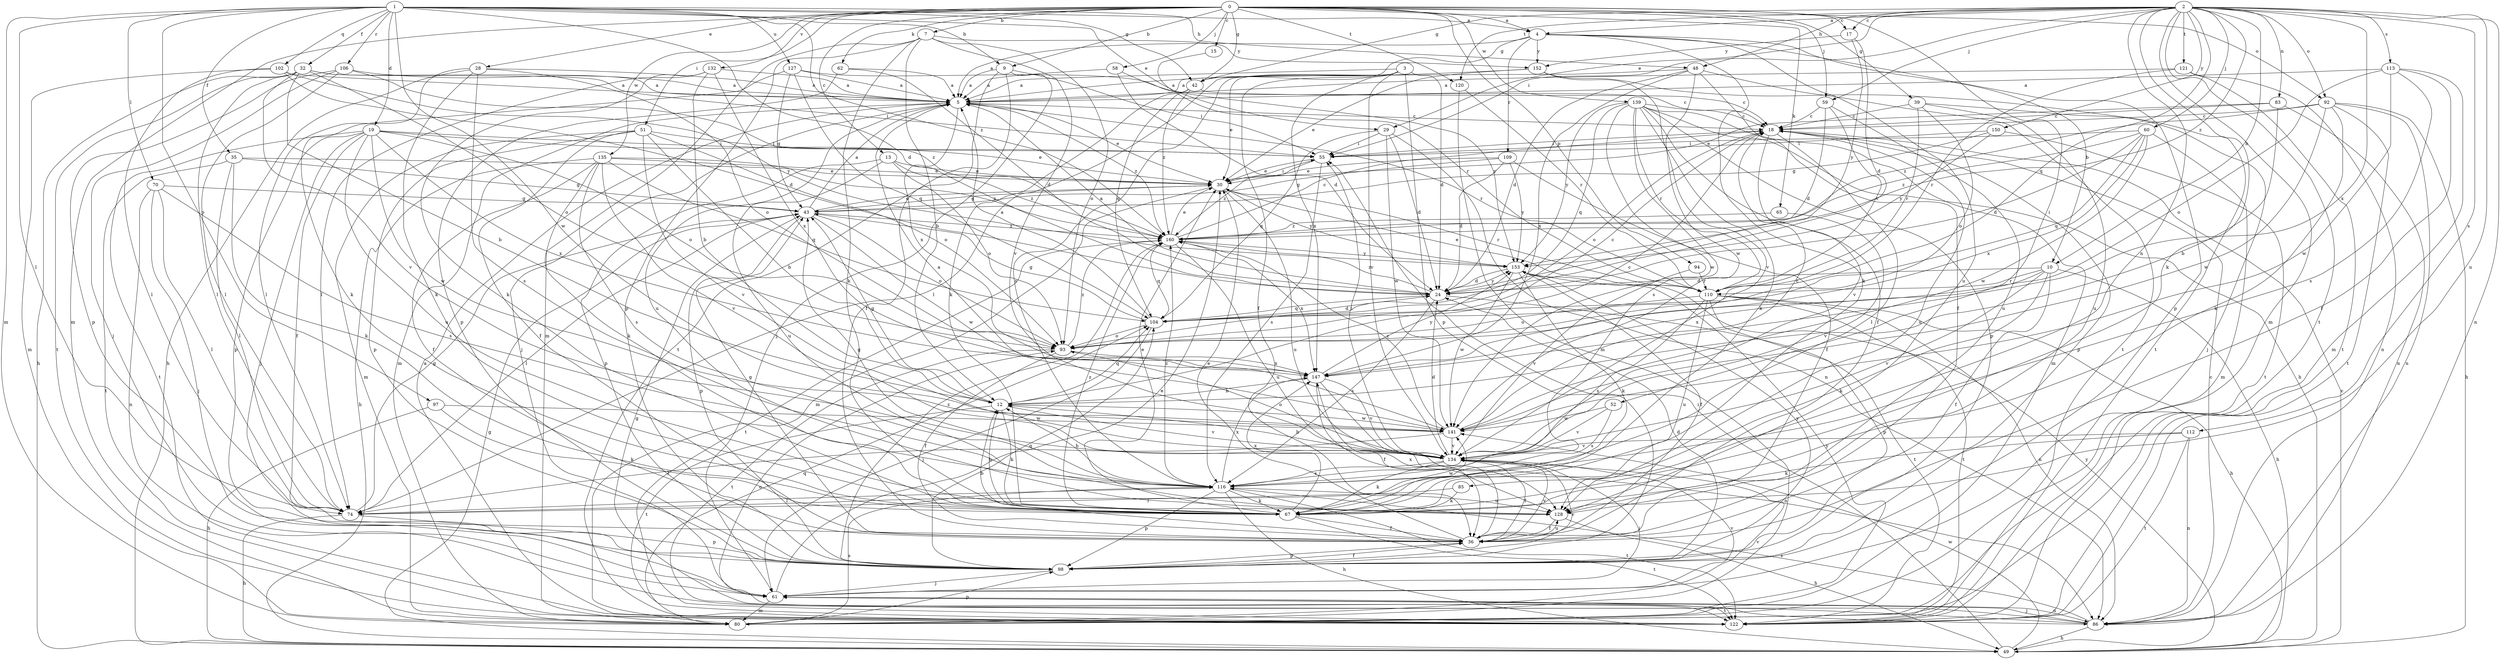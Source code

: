 strict digraph  {
0;
1;
2;
3;
4;
5;
7;
9;
10;
12;
13;
15;
17;
18;
19;
24;
28;
29;
30;
32;
35;
36;
39;
42;
43;
48;
49;
51;
52;
55;
58;
59;
60;
61;
62;
65;
67;
70;
74;
80;
83;
85;
86;
92;
93;
94;
97;
98;
102;
104;
106;
109;
110;
112;
113;
116;
120;
121;
122;
127;
128;
132;
134;
135;
139;
141;
147;
150;
152;
153;
160;
0 -> 4  [label=a];
0 -> 7  [label=b];
0 -> 9  [label=b];
0 -> 13  [label=c];
0 -> 15  [label=c];
0 -> 17  [label=c];
0 -> 28  [label=e];
0 -> 39  [label=g];
0 -> 42  [label=g];
0 -> 51  [label=i];
0 -> 52  [label=i];
0 -> 58  [label=j];
0 -> 59  [label=j];
0 -> 62  [label=k];
0 -> 65  [label=k];
0 -> 80  [label=m];
0 -> 92  [label=o];
0 -> 94  [label=p];
0 -> 120  [label=t];
0 -> 132  [label=v];
0 -> 135  [label=w];
0 -> 139  [label=w];
1 -> 4  [label=a];
1 -> 9  [label=b];
1 -> 19  [label=d];
1 -> 24  [label=d];
1 -> 29  [label=e];
1 -> 32  [label=f];
1 -> 35  [label=f];
1 -> 42  [label=g];
1 -> 48  [label=h];
1 -> 70  [label=l];
1 -> 74  [label=l];
1 -> 80  [label=m];
1 -> 97  [label=p];
1 -> 102  [label=q];
1 -> 106  [label=r];
1 -> 127  [label=u];
1 -> 141  [label=w];
1 -> 160  [label=z];
2 -> 4  [label=a];
2 -> 10  [label=b];
2 -> 17  [label=c];
2 -> 29  [label=e];
2 -> 42  [label=g];
2 -> 48  [label=h];
2 -> 55  [label=i];
2 -> 59  [label=j];
2 -> 60  [label=j];
2 -> 67  [label=k];
2 -> 80  [label=m];
2 -> 83  [label=n];
2 -> 85  [label=n];
2 -> 86  [label=n];
2 -> 92  [label=o];
2 -> 104  [label=q];
2 -> 112  [label=s];
2 -> 113  [label=s];
2 -> 120  [label=t];
2 -> 121  [label=t];
2 -> 122  [label=t];
2 -> 128  [label=u];
2 -> 147  [label=x];
2 -> 150  [label=y];
2 -> 160  [label=z];
3 -> 5  [label=a];
3 -> 24  [label=d];
3 -> 30  [label=e];
3 -> 36  [label=f];
3 -> 74  [label=l];
3 -> 98  [label=p];
3 -> 116  [label=s];
3 -> 134  [label=v];
3 -> 147  [label=x];
4 -> 5  [label=a];
4 -> 10  [label=b];
4 -> 42  [label=g];
4 -> 67  [label=k];
4 -> 98  [label=p];
4 -> 109  [label=r];
4 -> 128  [label=u];
4 -> 152  [label=y];
5 -> 18  [label=c];
5 -> 30  [label=e];
5 -> 61  [label=j];
5 -> 80  [label=m];
5 -> 110  [label=r];
5 -> 128  [label=u];
5 -> 147  [label=x];
5 -> 160  [label=z];
7 -> 12  [label=b];
7 -> 67  [label=k];
7 -> 80  [label=m];
7 -> 93  [label=o];
7 -> 98  [label=p];
7 -> 134  [label=v];
7 -> 152  [label=y];
9 -> 5  [label=a];
9 -> 36  [label=f];
9 -> 55  [label=i];
9 -> 61  [label=j];
9 -> 122  [label=t];
10 -> 24  [label=d];
10 -> 36  [label=f];
10 -> 49  [label=h];
10 -> 67  [label=k];
10 -> 110  [label=r];
10 -> 134  [label=v];
10 -> 147  [label=x];
12 -> 18  [label=c];
12 -> 43  [label=g];
12 -> 67  [label=k];
12 -> 104  [label=q];
12 -> 122  [label=t];
12 -> 134  [label=v];
12 -> 141  [label=w];
13 -> 30  [label=e];
13 -> 93  [label=o];
13 -> 98  [label=p];
13 -> 128  [label=u];
13 -> 160  [label=z];
15 -> 110  [label=r];
17 -> 24  [label=d];
17 -> 152  [label=y];
17 -> 153  [label=y];
18 -> 55  [label=i];
18 -> 74  [label=l];
18 -> 93  [label=o];
18 -> 98  [label=p];
18 -> 128  [label=u];
18 -> 134  [label=v];
19 -> 30  [label=e];
19 -> 36  [label=f];
19 -> 55  [label=i];
19 -> 61  [label=j];
19 -> 93  [label=o];
19 -> 98  [label=p];
19 -> 122  [label=t];
19 -> 128  [label=u];
19 -> 141  [label=w];
19 -> 147  [label=x];
24 -> 5  [label=a];
24 -> 104  [label=q];
24 -> 116  [label=s];
24 -> 122  [label=t];
24 -> 153  [label=y];
24 -> 160  [label=z];
28 -> 5  [label=a];
28 -> 49  [label=h];
28 -> 67  [label=k];
28 -> 74  [label=l];
28 -> 93  [label=o];
28 -> 116  [label=s];
29 -> 24  [label=d];
29 -> 55  [label=i];
29 -> 86  [label=n];
29 -> 104  [label=q];
29 -> 141  [label=w];
30 -> 43  [label=g];
30 -> 55  [label=i];
30 -> 80  [label=m];
30 -> 110  [label=r];
30 -> 128  [label=u];
30 -> 153  [label=y];
32 -> 5  [label=a];
32 -> 12  [label=b];
32 -> 49  [label=h];
32 -> 55  [label=i];
32 -> 74  [label=l];
32 -> 93  [label=o];
32 -> 122  [label=t];
32 -> 134  [label=v];
35 -> 30  [label=e];
35 -> 43  [label=g];
35 -> 67  [label=k];
35 -> 74  [label=l];
35 -> 122  [label=t];
36 -> 12  [label=b];
36 -> 30  [label=e];
36 -> 43  [label=g];
36 -> 98  [label=p];
36 -> 128  [label=u];
36 -> 134  [label=v];
36 -> 147  [label=x];
39 -> 18  [label=c];
39 -> 61  [label=j];
39 -> 93  [label=o];
39 -> 110  [label=r];
39 -> 128  [label=u];
42 -> 18  [label=c];
42 -> 67  [label=k];
42 -> 104  [label=q];
42 -> 160  [label=z];
43 -> 5  [label=a];
43 -> 30  [label=e];
43 -> 74  [label=l];
43 -> 93  [label=o];
43 -> 98  [label=p];
43 -> 141  [label=w];
43 -> 160  [label=z];
48 -> 5  [label=a];
48 -> 24  [label=d];
48 -> 36  [label=f];
48 -> 122  [label=t];
48 -> 141  [label=w];
48 -> 147  [label=x];
49 -> 18  [label=c];
49 -> 43  [label=g];
49 -> 55  [label=i];
49 -> 141  [label=w];
49 -> 153  [label=y];
51 -> 12  [label=b];
51 -> 36  [label=f];
51 -> 55  [label=i];
51 -> 80  [label=m];
51 -> 93  [label=o];
51 -> 98  [label=p];
51 -> 134  [label=v];
52 -> 116  [label=s];
52 -> 134  [label=v];
52 -> 141  [label=w];
55 -> 30  [label=e];
55 -> 116  [label=s];
55 -> 160  [label=z];
58 -> 5  [label=a];
58 -> 24  [label=d];
58 -> 153  [label=y];
59 -> 18  [label=c];
59 -> 24  [label=d];
59 -> 110  [label=r];
59 -> 128  [label=u];
60 -> 24  [label=d];
60 -> 55  [label=i];
60 -> 80  [label=m];
60 -> 104  [label=q];
60 -> 141  [label=w];
60 -> 147  [label=x];
60 -> 160  [label=z];
61 -> 30  [label=e];
61 -> 80  [label=m];
61 -> 86  [label=n];
61 -> 122  [label=t];
61 -> 134  [label=v];
62 -> 5  [label=a];
62 -> 24  [label=d];
62 -> 98  [label=p];
65 -> 134  [label=v];
65 -> 160  [label=z];
67 -> 12  [label=b];
67 -> 30  [label=e];
67 -> 36  [label=f];
67 -> 122  [label=t];
67 -> 141  [label=w];
67 -> 147  [label=x];
67 -> 160  [label=z];
70 -> 43  [label=g];
70 -> 61  [label=j];
70 -> 74  [label=l];
70 -> 86  [label=n];
70 -> 116  [label=s];
74 -> 43  [label=g];
74 -> 49  [label=h];
74 -> 98  [label=p];
80 -> 98  [label=p];
80 -> 104  [label=q];
80 -> 116  [label=s];
80 -> 134  [label=v];
80 -> 153  [label=y];
83 -> 12  [label=b];
83 -> 18  [label=c];
83 -> 30  [label=e];
83 -> 86  [label=n];
85 -> 67  [label=k];
85 -> 74  [label=l];
86 -> 18  [label=c];
86 -> 43  [label=g];
86 -> 49  [label=h];
86 -> 61  [label=j];
86 -> 93  [label=o];
86 -> 116  [label=s];
92 -> 18  [label=c];
92 -> 49  [label=h];
92 -> 67  [label=k];
92 -> 86  [label=n];
92 -> 122  [label=t];
92 -> 141  [label=w];
92 -> 160  [label=z];
93 -> 18  [label=c];
93 -> 36  [label=f];
93 -> 122  [label=t];
93 -> 147  [label=x];
93 -> 160  [label=z];
94 -> 110  [label=r];
94 -> 134  [label=v];
97 -> 49  [label=h];
97 -> 67  [label=k];
97 -> 141  [label=w];
98 -> 24  [label=d];
98 -> 36  [label=f];
98 -> 61  [label=j];
98 -> 104  [label=q];
98 -> 134  [label=v];
98 -> 153  [label=y];
98 -> 160  [label=z];
102 -> 5  [label=a];
102 -> 24  [label=d];
102 -> 74  [label=l];
102 -> 80  [label=m];
102 -> 153  [label=y];
104 -> 5  [label=a];
104 -> 24  [label=d];
104 -> 43  [label=g];
104 -> 61  [label=j];
104 -> 93  [label=o];
106 -> 5  [label=a];
106 -> 61  [label=j];
106 -> 74  [label=l];
106 -> 98  [label=p];
106 -> 160  [label=z];
109 -> 24  [label=d];
109 -> 30  [label=e];
109 -> 36  [label=f];
109 -> 43  [label=g];
109 -> 153  [label=y];
110 -> 30  [label=e];
110 -> 49  [label=h];
110 -> 86  [label=n];
110 -> 93  [label=o];
110 -> 98  [label=p];
110 -> 116  [label=s];
110 -> 122  [label=t];
110 -> 128  [label=u];
112 -> 67  [label=k];
112 -> 86  [label=n];
112 -> 122  [label=t];
112 -> 134  [label=v];
113 -> 5  [label=a];
113 -> 36  [label=f];
113 -> 80  [label=m];
113 -> 93  [label=o];
113 -> 116  [label=s];
113 -> 141  [label=w];
116 -> 12  [label=b];
116 -> 43  [label=g];
116 -> 49  [label=h];
116 -> 67  [label=k];
116 -> 74  [label=l];
116 -> 98  [label=p];
116 -> 122  [label=t];
116 -> 128  [label=u];
116 -> 147  [label=x];
116 -> 160  [label=z];
120 -> 80  [label=m];
120 -> 110  [label=r];
121 -> 5  [label=a];
121 -> 86  [label=n];
121 -> 110  [label=r];
121 -> 122  [label=t];
122 -> 5  [label=a];
127 -> 5  [label=a];
127 -> 18  [label=c];
127 -> 43  [label=g];
127 -> 67  [label=k];
127 -> 104  [label=q];
128 -> 36  [label=f];
128 -> 49  [label=h];
132 -> 5  [label=a];
132 -> 12  [label=b];
132 -> 67  [label=k];
132 -> 74  [label=l];
132 -> 147  [label=x];
134 -> 12  [label=b];
134 -> 24  [label=d];
134 -> 36  [label=f];
134 -> 55  [label=i];
134 -> 61  [label=j];
134 -> 67  [label=k];
134 -> 93  [label=o];
134 -> 116  [label=s];
135 -> 30  [label=e];
135 -> 36  [label=f];
135 -> 49  [label=h];
135 -> 67  [label=k];
135 -> 104  [label=q];
135 -> 116  [label=s];
135 -> 134  [label=v];
135 -> 160  [label=z];
139 -> 18  [label=c];
139 -> 36  [label=f];
139 -> 49  [label=h];
139 -> 67  [label=k];
139 -> 80  [label=m];
139 -> 98  [label=p];
139 -> 104  [label=q];
139 -> 110  [label=r];
139 -> 116  [label=s];
139 -> 141  [label=w];
139 -> 153  [label=y];
141 -> 5  [label=a];
141 -> 18  [label=c];
141 -> 74  [label=l];
141 -> 134  [label=v];
141 -> 160  [label=z];
147 -> 12  [label=b];
147 -> 36  [label=f];
147 -> 86  [label=n];
147 -> 134  [label=v];
147 -> 153  [label=y];
150 -> 43  [label=g];
150 -> 55  [label=i];
150 -> 122  [label=t];
150 -> 153  [label=y];
152 -> 5  [label=a];
152 -> 30  [label=e];
152 -> 122  [label=t];
152 -> 134  [label=v];
153 -> 24  [label=d];
153 -> 36  [label=f];
153 -> 67  [label=k];
153 -> 141  [label=w];
160 -> 18  [label=c];
160 -> 30  [label=e];
160 -> 104  [label=q];
160 -> 122  [label=t];
160 -> 128  [label=u];
160 -> 147  [label=x];
160 -> 153  [label=y];
}
